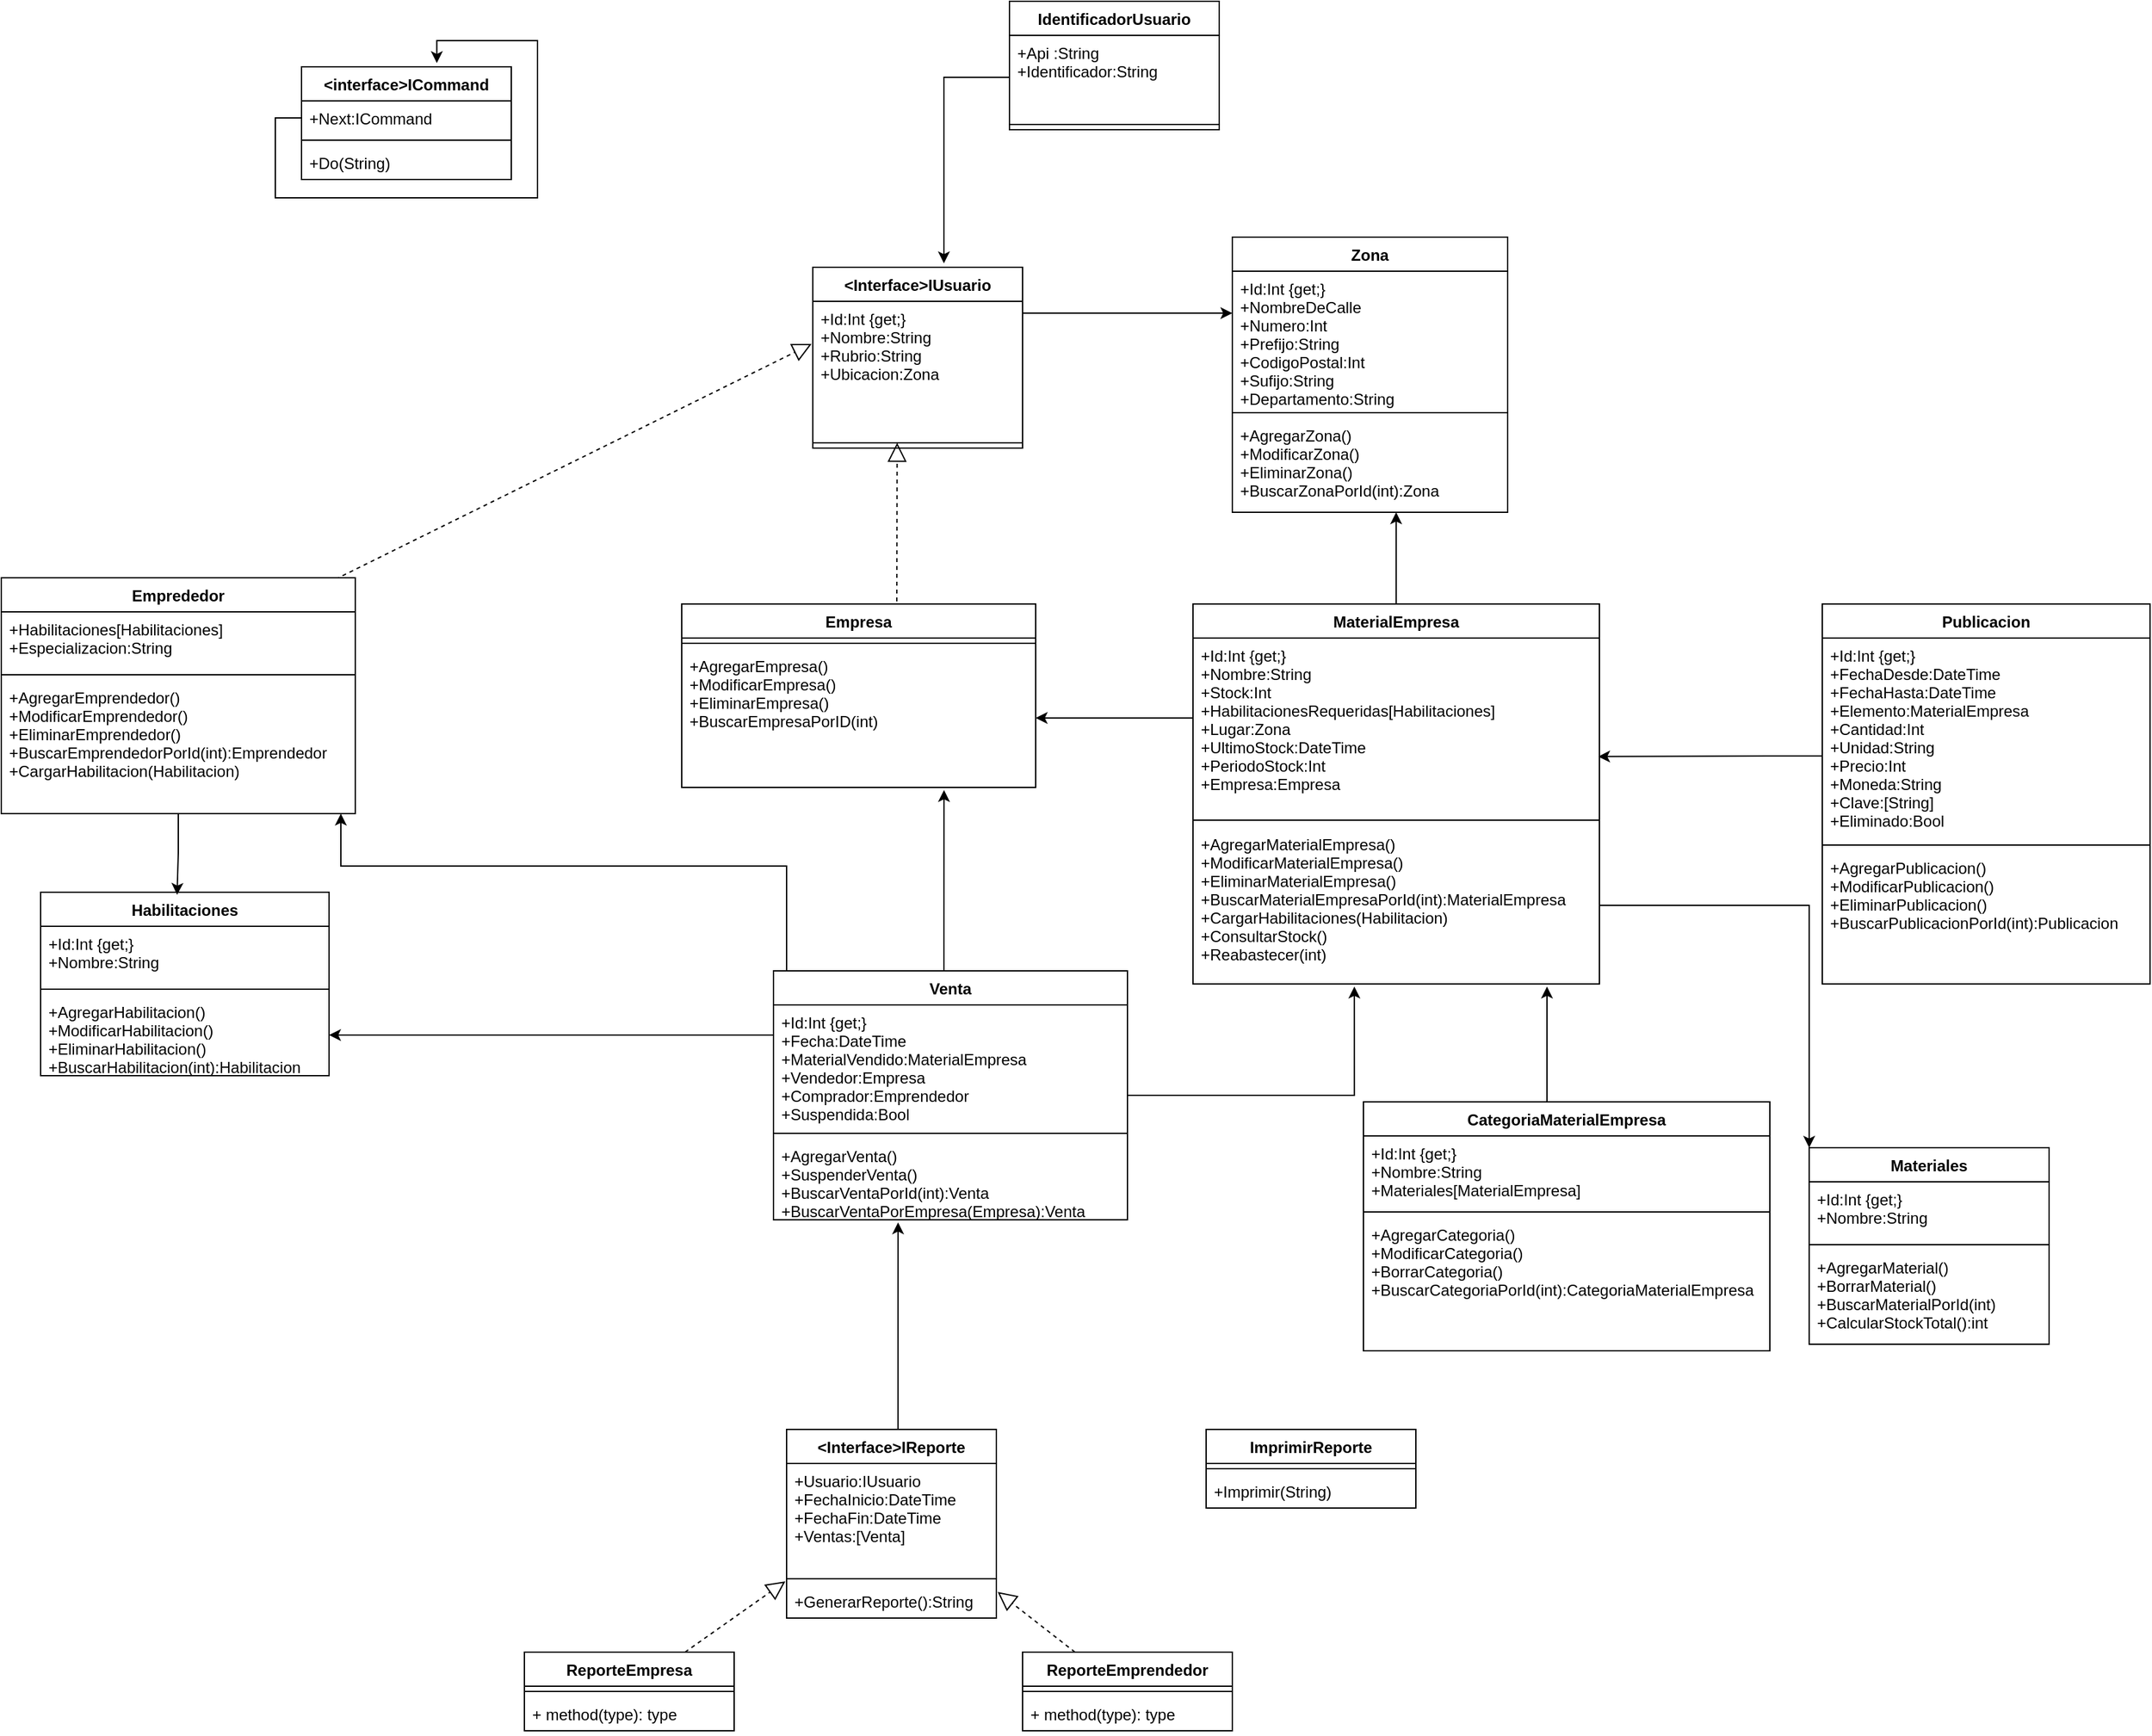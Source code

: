 <mxfile version="15.3.2" type="device"><diagram id="aPZs4DudJD_frIn_M-9K" name="Page-1"><mxGraphModel dx="2131" dy="1736" grid="1" gridSize="10" guides="1" tooltips="1" connect="1" arrows="1" fold="1" page="1" pageScale="1" pageWidth="827" pageHeight="1169" math="0" shadow="0"><root><mxCell id="0"/><mxCell id="1" parent="0"/><mxCell id="LnIENddEJOEDvMFQjjWo-1" value="Empresa" style="swimlane;fontStyle=1;align=center;verticalAlign=top;childLayout=stackLayout;horizontal=1;startSize=26;horizontalStack=0;resizeParent=1;resizeParentMax=0;resizeLast=0;collapsible=1;marginBottom=0;" parent="1" vertex="1"><mxGeometry x="60" y="20" width="270" height="140" as="geometry"/></mxCell><mxCell id="LnIENddEJOEDvMFQjjWo-2" value="" style="line;strokeWidth=1;fillColor=none;align=left;verticalAlign=middle;spacingTop=-1;spacingLeft=3;spacingRight=3;rotatable=0;labelPosition=right;points=[];portConstraint=eastwest;" parent="LnIENddEJOEDvMFQjjWo-1" vertex="1"><mxGeometry y="26" width="270" height="8" as="geometry"/></mxCell><mxCell id="LnIENddEJOEDvMFQjjWo-3" value="+AgregarEmpresa()&#10;+ModificarEmpresa()&#10;+EliminarEmpresa()&#10;+BuscarEmpresaPorID(int)" style="text;strokeColor=none;fillColor=none;align=left;verticalAlign=top;spacingLeft=4;spacingRight=4;overflow=hidden;rotatable=0;points=[[0,0.5],[1,0.5]];portConstraint=eastwest;" parent="LnIENddEJOEDvMFQjjWo-1" vertex="1"><mxGeometry y="34" width="270" height="106" as="geometry"/></mxCell><mxCell id="LnIENddEJOEDvMFQjjWo-13" style="edgeStyle=orthogonalEdgeStyle;rounded=0;orthogonalLoop=1;jettySize=auto;html=1;entryX=1;entryY=0.5;entryDx=0;entryDy=0;" parent="1" source="LnIENddEJOEDvMFQjjWo-4" target="LnIENddEJOEDvMFQjjWo-3" edge="1"><mxGeometry relative="1" as="geometry"><Array as="points"><mxPoint x="430" y="107"/><mxPoint x="430" y="107"/></Array></mxGeometry></mxCell><mxCell id="LnIENddEJOEDvMFQjjWo-28" style="edgeStyle=orthogonalEdgeStyle;rounded=0;orthogonalLoop=1;jettySize=auto;html=1;entryX=0.595;entryY=1;entryDx=0;entryDy=0;entryPerimeter=0;" parent="1" source="LnIENddEJOEDvMFQjjWo-4" target="LnIENddEJOEDvMFQjjWo-19" edge="1"><mxGeometry relative="1" as="geometry"/></mxCell><mxCell id="LnIENddEJOEDvMFQjjWo-4" value="MaterialEmpresa&#10;" style="swimlane;fontStyle=1;align=center;verticalAlign=top;childLayout=stackLayout;horizontal=1;startSize=26;horizontalStack=0;resizeParent=1;resizeParentMax=0;resizeLast=0;collapsible=1;marginBottom=0;" parent="1" vertex="1"><mxGeometry x="450" y="20" width="310" height="290" as="geometry"/></mxCell><mxCell id="LnIENddEJOEDvMFQjjWo-5" value="+Id:Int {get;}&#10;+Nombre:String&#10;+Stock:Int&#10;+HabilitacionesRequeridas[Habilitaciones]&#10;+Lugar:Zona&#10;+UltimoStock:DateTime&#10;+PeriodoStock:Int&#10;+Empresa:Empresa&#10;" style="text;strokeColor=none;fillColor=none;align=left;verticalAlign=top;spacingLeft=4;spacingRight=4;overflow=hidden;rotatable=0;points=[[0,0.5],[1,0.5]];portConstraint=eastwest;" parent="LnIENddEJOEDvMFQjjWo-4" vertex="1"><mxGeometry y="26" width="310" height="134" as="geometry"/></mxCell><mxCell id="LnIENddEJOEDvMFQjjWo-6" value="" style="line;strokeWidth=1;fillColor=none;align=left;verticalAlign=middle;spacingTop=-1;spacingLeft=3;spacingRight=3;rotatable=0;labelPosition=right;points=[];portConstraint=eastwest;" parent="LnIENddEJOEDvMFQjjWo-4" vertex="1"><mxGeometry y="160" width="310" height="10" as="geometry"/></mxCell><mxCell id="LnIENddEJOEDvMFQjjWo-7" value="+AgregarMaterialEmpresa()&#10;+ModificarMaterialEmpresa()&#10;+EliminarMaterialEmpresa()&#10;+BuscarMaterialEmpresaPorId(int):MaterialEmpresa&#10;+CargarHabilitaciones(Habilitacion)&#10;+ConsultarStock()&#10;+Reabastecer(int)" style="text;strokeColor=none;fillColor=none;align=left;verticalAlign=top;spacingLeft=4;spacingRight=4;overflow=hidden;rotatable=0;points=[[0,0.5],[1,0.5]];portConstraint=eastwest;" parent="LnIENddEJOEDvMFQjjWo-4" vertex="1"><mxGeometry y="170" width="310" height="120" as="geometry"/></mxCell><mxCell id="LnIENddEJOEDvMFQjjWo-14" style="edgeStyle=orthogonalEdgeStyle;rounded=0;orthogonalLoop=1;jettySize=auto;html=1;entryX=0.741;entryY=1.019;entryDx=0;entryDy=0;entryPerimeter=0;" parent="1" source="LnIENddEJOEDvMFQjjWo-8" target="LnIENddEJOEDvMFQjjWo-3" edge="1"><mxGeometry relative="1" as="geometry"><Array as="points"><mxPoint x="260" y="280"/><mxPoint x="260" y="280"/></Array></mxGeometry></mxCell><mxCell id="LnIENddEJOEDvMFQjjWo-15" style="edgeStyle=orthogonalEdgeStyle;rounded=0;orthogonalLoop=1;jettySize=auto;html=1;entryX=0.397;entryY=1.017;entryDx=0;entryDy=0;entryPerimeter=0;" parent="1" source="LnIENddEJOEDvMFQjjWo-8" target="LnIENddEJOEDvMFQjjWo-7" edge="1"><mxGeometry relative="1" as="geometry"><Array as="points"><mxPoint x="573" y="395"/></Array></mxGeometry></mxCell><mxCell id="LnIENddEJOEDvMFQjjWo-36" style="edgeStyle=orthogonalEdgeStyle;rounded=0;orthogonalLoop=1;jettySize=auto;html=1;" parent="1" source="LnIENddEJOEDvMFQjjWo-8" target="LnIENddEJOEDvMFQjjWo-64" edge="1"><mxGeometry relative="1" as="geometry"><mxPoint x="1040.93" y="201.02" as="targetPoint"/><Array as="points"><mxPoint x="120" y="349"/><mxPoint x="120" y="349"/></Array></mxGeometry></mxCell><mxCell id="AZVEDRpRPcp2uk4QhX_b-1" style="edgeStyle=orthogonalEdgeStyle;rounded=0;orthogonalLoop=1;jettySize=auto;html=1;" parent="1" source="LnIENddEJOEDvMFQjjWo-8" target="LnIENddEJOEDvMFQjjWo-68" edge="1"><mxGeometry relative="1" as="geometry"><Array as="points"><mxPoint x="140" y="220"/><mxPoint x="-200" y="220"/></Array></mxGeometry></mxCell><mxCell id="LnIENddEJOEDvMFQjjWo-8" value="Venta" style="swimlane;fontStyle=1;align=center;verticalAlign=top;childLayout=stackLayout;horizontal=1;startSize=26;horizontalStack=0;resizeParent=1;resizeParentMax=0;resizeLast=0;collapsible=1;marginBottom=0;" parent="1" vertex="1"><mxGeometry x="130" y="300" width="270" height="190" as="geometry"/></mxCell><mxCell id="LnIENddEJOEDvMFQjjWo-9" value="+Id:Int {get;}&#10;+Fecha:DateTime&#10;+MaterialVendido:MaterialEmpresa&#10;+Vendedor:Empresa&#10;+Comprador:Emprendedor&#10;+Suspendida:Bool" style="text;strokeColor=none;fillColor=none;align=left;verticalAlign=top;spacingLeft=4;spacingRight=4;overflow=hidden;rotatable=0;points=[[0,0.5],[1,0.5]];portConstraint=eastwest;" parent="LnIENddEJOEDvMFQjjWo-8" vertex="1"><mxGeometry y="26" width="270" height="94" as="geometry"/></mxCell><mxCell id="LnIENddEJOEDvMFQjjWo-10" value="" style="line;strokeWidth=1;fillColor=none;align=left;verticalAlign=middle;spacingTop=-1;spacingLeft=3;spacingRight=3;rotatable=0;labelPosition=right;points=[];portConstraint=eastwest;" parent="LnIENddEJOEDvMFQjjWo-8" vertex="1"><mxGeometry y="120" width="270" height="8" as="geometry"/></mxCell><mxCell id="LnIENddEJOEDvMFQjjWo-11" value="+AgregarVenta()&#10;+SuspenderVenta()&#10;+BuscarVentaPorId(int):Venta&#10;+BuscarVentaPorEmpresa(Empresa):Venta&#10;&#10;&#10;" style="text;strokeColor=none;fillColor=none;align=left;verticalAlign=top;spacingLeft=4;spacingRight=4;overflow=hidden;rotatable=0;points=[[0,0.5],[1,0.5]];portConstraint=eastwest;" parent="LnIENddEJOEDvMFQjjWo-8" vertex="1"><mxGeometry y="128" width="270" height="62" as="geometry"/></mxCell><mxCell id="LnIENddEJOEDvMFQjjWo-16" value="Zona" style="swimlane;fontStyle=1;align=center;verticalAlign=top;childLayout=stackLayout;horizontal=1;startSize=26;horizontalStack=0;resizeParent=1;resizeParentMax=0;resizeLast=0;collapsible=1;marginBottom=0;" parent="1" vertex="1"><mxGeometry x="480" y="-260" width="210" height="210" as="geometry"/></mxCell><mxCell id="LnIENddEJOEDvMFQjjWo-17" value="+Id:Int {get;}&#10;+NombreDeCalle&#10;+Numero:Int&#10;+Prefijo:String&#10;+CodigoPostal:Int&#10;+Sufijo:String&#10;+Departamento:String" style="text;strokeColor=none;fillColor=none;align=left;verticalAlign=top;spacingLeft=4;spacingRight=4;overflow=hidden;rotatable=0;points=[[0,0.5],[1,0.5]];portConstraint=eastwest;" parent="LnIENddEJOEDvMFQjjWo-16" vertex="1"><mxGeometry y="26" width="210" height="104" as="geometry"/></mxCell><mxCell id="LnIENddEJOEDvMFQjjWo-18" value="" style="line;strokeWidth=1;fillColor=none;align=left;verticalAlign=middle;spacingTop=-1;spacingLeft=3;spacingRight=3;rotatable=0;labelPosition=right;points=[];portConstraint=eastwest;" parent="LnIENddEJOEDvMFQjjWo-16" vertex="1"><mxGeometry y="130" width="210" height="8" as="geometry"/></mxCell><mxCell id="LnIENddEJOEDvMFQjjWo-19" value="+AgregarZona()&#10;+ModificarZona()&#10;+EliminarZona()&#10;+BuscarZonaPorId(int):Zona" style="text;strokeColor=none;fillColor=none;align=left;verticalAlign=top;spacingLeft=4;spacingRight=4;overflow=hidden;rotatable=0;points=[[0,0.5],[1,0.5]];portConstraint=eastwest;" parent="LnIENddEJOEDvMFQjjWo-16" vertex="1"><mxGeometry y="138" width="210" height="72" as="geometry"/></mxCell><mxCell id="LnIENddEJOEDvMFQjjWo-20" value="&lt;Interface&gt;IUsuario" style="swimlane;fontStyle=1;align=center;verticalAlign=top;childLayout=stackLayout;horizontal=1;startSize=26;horizontalStack=0;resizeParent=1;resizeParentMax=0;resizeLast=0;collapsible=1;marginBottom=0;" parent="1" vertex="1"><mxGeometry x="160" y="-237" width="160" height="138" as="geometry"/></mxCell><mxCell id="LnIENddEJOEDvMFQjjWo-21" value="+Id:Int {get;}&#10;+Nombre:String&#10;+Rubrio:String&#10;+Ubicacion:Zona&#10;" style="text;strokeColor=none;fillColor=none;align=left;verticalAlign=top;spacingLeft=4;spacingRight=4;overflow=hidden;rotatable=0;points=[[0,0.5],[1,0.5]];portConstraint=eastwest;" parent="LnIENddEJOEDvMFQjjWo-20" vertex="1"><mxGeometry y="26" width="160" height="104" as="geometry"/></mxCell><mxCell id="LnIENddEJOEDvMFQjjWo-22" value="" style="line;strokeWidth=1;fillColor=none;align=left;verticalAlign=middle;spacingTop=-1;spacingLeft=3;spacingRight=3;rotatable=0;labelPosition=right;points=[];portConstraint=eastwest;" parent="LnIENddEJOEDvMFQjjWo-20" vertex="1"><mxGeometry y="130" width="160" height="8" as="geometry"/></mxCell><mxCell id="LnIENddEJOEDvMFQjjWo-33" value="" style="endArrow=block;dashed=1;endFill=0;endSize=12;html=1;entryX=0.402;entryY=1.038;entryDx=0;entryDy=0;entryPerimeter=0;exitX=0.604;exitY=-0.014;exitDx=0;exitDy=0;exitPerimeter=0;" parent="1" target="LnIENddEJOEDvMFQjjWo-21" edge="1"><mxGeometry width="160" relative="1" as="geometry"><mxPoint x="224.08" y="18.04" as="sourcePoint"/><mxPoint x="196" y="-70.998" as="targetPoint"/></mxGeometry></mxCell><mxCell id="LnIENddEJOEDvMFQjjWo-34" value="" style="endArrow=block;dashed=1;endFill=0;endSize=12;html=1;exitX=0.944;exitY=0.006;exitDx=0;exitDy=0;exitPerimeter=0;entryX=-0.006;entryY=0.313;entryDx=0;entryDy=0;entryPerimeter=0;" parent="1" source="LnIENddEJOEDvMFQjjWo-65" target="LnIENddEJOEDvMFQjjWo-21" edge="1"><mxGeometry width="160" relative="1" as="geometry"><mxPoint x="922.94" y="20.024" as="sourcePoint"/><mxPoint x="479" y="-510" as="targetPoint"/></mxGeometry></mxCell><mxCell id="LnIENddEJOEDvMFQjjWo-56" style="edgeStyle=orthogonalEdgeStyle;rounded=0;orthogonalLoop=1;jettySize=auto;html=1;entryX=0.352;entryY=1.032;entryDx=0;entryDy=0;entryPerimeter=0;" parent="1" source="LnIENddEJOEDvMFQjjWo-42" target="LnIENddEJOEDvMFQjjWo-11" edge="1"><mxGeometry relative="1" as="geometry"><Array as="points"><mxPoint x="225" y="580"/><mxPoint x="225" y="580"/></Array></mxGeometry></mxCell><mxCell id="LnIENddEJOEDvMFQjjWo-42" value="&lt;Interface&gt;IReporte" style="swimlane;fontStyle=1;align=center;verticalAlign=top;childLayout=stackLayout;horizontal=1;startSize=26;horizontalStack=0;resizeParent=1;resizeParentMax=0;resizeLast=0;collapsible=1;marginBottom=0;" parent="1" vertex="1"><mxGeometry x="140" y="650" width="160" height="144" as="geometry"/></mxCell><mxCell id="LnIENddEJOEDvMFQjjWo-43" value="+Usuario:IUsuario&#10;+FechaInicio:DateTime&#10;+FechaFin:DateTime&#10;+Ventas:[Venta]" style="text;strokeColor=none;fillColor=none;align=left;verticalAlign=top;spacingLeft=4;spacingRight=4;overflow=hidden;rotatable=0;points=[[0,0.5],[1,0.5]];portConstraint=eastwest;" parent="LnIENddEJOEDvMFQjjWo-42" vertex="1"><mxGeometry y="26" width="160" height="84" as="geometry"/></mxCell><mxCell id="LnIENddEJOEDvMFQjjWo-44" value="" style="line;strokeWidth=1;fillColor=none;align=left;verticalAlign=middle;spacingTop=-1;spacingLeft=3;spacingRight=3;rotatable=0;labelPosition=right;points=[];portConstraint=eastwest;" parent="LnIENddEJOEDvMFQjjWo-42" vertex="1"><mxGeometry y="110" width="160" height="8" as="geometry"/></mxCell><mxCell id="LnIENddEJOEDvMFQjjWo-45" value="+GenerarReporte():String" style="text;strokeColor=none;fillColor=none;align=left;verticalAlign=top;spacingLeft=4;spacingRight=4;overflow=hidden;rotatable=0;points=[[0,0.5],[1,0.5]];portConstraint=eastwest;" parent="LnIENddEJOEDvMFQjjWo-42" vertex="1"><mxGeometry y="118" width="160" height="26" as="geometry"/></mxCell><mxCell id="LnIENddEJOEDvMFQjjWo-46" value="ReporteEmpresa" style="swimlane;fontStyle=1;align=center;verticalAlign=top;childLayout=stackLayout;horizontal=1;startSize=26;horizontalStack=0;resizeParent=1;resizeParentMax=0;resizeLast=0;collapsible=1;marginBottom=0;" parent="1" vertex="1"><mxGeometry x="-60" y="820" width="160" height="60" as="geometry"/></mxCell><mxCell id="LnIENddEJOEDvMFQjjWo-47" value="" style="line;strokeWidth=1;fillColor=none;align=left;verticalAlign=middle;spacingTop=-1;spacingLeft=3;spacingRight=3;rotatable=0;labelPosition=right;points=[];portConstraint=eastwest;" parent="LnIENddEJOEDvMFQjjWo-46" vertex="1"><mxGeometry y="26" width="160" height="8" as="geometry"/></mxCell><mxCell id="LnIENddEJOEDvMFQjjWo-48" value="+ method(type): type" style="text;strokeColor=none;fillColor=none;align=left;verticalAlign=top;spacingLeft=4;spacingRight=4;overflow=hidden;rotatable=0;points=[[0,0.5],[1,0.5]];portConstraint=eastwest;" parent="LnIENddEJOEDvMFQjjWo-46" vertex="1"><mxGeometry y="34" width="160" height="26" as="geometry"/></mxCell><mxCell id="LnIENddEJOEDvMFQjjWo-49" value="ReporteEmprendedor" style="swimlane;fontStyle=1;align=center;verticalAlign=top;childLayout=stackLayout;horizontal=1;startSize=26;horizontalStack=0;resizeParent=1;resizeParentMax=0;resizeLast=0;collapsible=1;marginBottom=0;" parent="1" vertex="1"><mxGeometry x="320" y="820" width="160" height="60" as="geometry"/></mxCell><mxCell id="LnIENddEJOEDvMFQjjWo-50" value="" style="line;strokeWidth=1;fillColor=none;align=left;verticalAlign=middle;spacingTop=-1;spacingLeft=3;spacingRight=3;rotatable=0;labelPosition=right;points=[];portConstraint=eastwest;" parent="LnIENddEJOEDvMFQjjWo-49" vertex="1"><mxGeometry y="26" width="160" height="8" as="geometry"/></mxCell><mxCell id="LnIENddEJOEDvMFQjjWo-51" value="+ method(type): type" style="text;strokeColor=none;fillColor=none;align=left;verticalAlign=top;spacingLeft=4;spacingRight=4;overflow=hidden;rotatable=0;points=[[0,0.5],[1,0.5]];portConstraint=eastwest;" parent="LnIENddEJOEDvMFQjjWo-49" vertex="1"><mxGeometry y="34" width="160" height="26" as="geometry"/></mxCell><mxCell id="LnIENddEJOEDvMFQjjWo-52" value="" style="endArrow=block;dashed=1;endFill=0;endSize=12;html=1;entryX=-0.006;entryY=-0.077;entryDx=0;entryDy=0;entryPerimeter=0;" parent="1" source="LnIENddEJOEDvMFQjjWo-46" target="LnIENddEJOEDvMFQjjWo-45" edge="1"><mxGeometry width="160" relative="1" as="geometry"><mxPoint x="300.0" y="1092.06" as="sourcePoint"/><mxPoint x="553.88" y="560.004" as="targetPoint"/></mxGeometry></mxCell><mxCell id="LnIENddEJOEDvMFQjjWo-55" value="" style="endArrow=block;dashed=1;endFill=0;endSize=12;html=1;entryX=1.006;entryY=0.231;entryDx=0;entryDy=0;entryPerimeter=0;exitX=0.25;exitY=0;exitDx=0;exitDy=0;" parent="1" source="LnIENddEJOEDvMFQjjWo-49" target="LnIENddEJOEDvMFQjjWo-45" edge="1"><mxGeometry width="160" relative="1" as="geometry"><mxPoint x="96.08" y="892.99" as="sourcePoint"/><mxPoint x="240" y="668.966" as="targetPoint"/></mxGeometry></mxCell><mxCell id="LnIENddEJOEDvMFQjjWo-57" value="ImprimirReporte" style="swimlane;fontStyle=1;align=center;verticalAlign=top;childLayout=stackLayout;horizontal=1;startSize=26;horizontalStack=0;resizeParent=1;resizeParentMax=0;resizeLast=0;collapsible=1;marginBottom=0;" parent="1" vertex="1"><mxGeometry x="460" y="650" width="160" height="60" as="geometry"/></mxCell><mxCell id="LnIENddEJOEDvMFQjjWo-59" value="" style="line;strokeWidth=1;fillColor=none;align=left;verticalAlign=middle;spacingTop=-1;spacingLeft=3;spacingRight=3;rotatable=0;labelPosition=right;points=[];portConstraint=eastwest;" parent="LnIENddEJOEDvMFQjjWo-57" vertex="1"><mxGeometry y="26" width="160" height="8" as="geometry"/></mxCell><mxCell id="LnIENddEJOEDvMFQjjWo-60" value="+Imprimir(String)" style="text;strokeColor=none;fillColor=none;align=left;verticalAlign=top;spacingLeft=4;spacingRight=4;overflow=hidden;rotatable=0;points=[[0,0.5],[1,0.5]];portConstraint=eastwest;" parent="LnIENddEJOEDvMFQjjWo-57" vertex="1"><mxGeometry y="34" width="160" height="26" as="geometry"/></mxCell><mxCell id="LnIENddEJOEDvMFQjjWo-61" value="Habilitaciones" style="swimlane;fontStyle=1;align=center;verticalAlign=top;childLayout=stackLayout;horizontal=1;startSize=26;horizontalStack=0;resizeParent=1;resizeParentMax=0;resizeLast=0;collapsible=1;marginBottom=0;" parent="1" vertex="1"><mxGeometry x="-429" y="240" width="220" height="140" as="geometry"/></mxCell><mxCell id="LnIENddEJOEDvMFQjjWo-62" value="+Id:Int {get;}&#10;+Nombre:String&#10;" style="text;strokeColor=none;fillColor=none;align=left;verticalAlign=top;spacingLeft=4;spacingRight=4;overflow=hidden;rotatable=0;points=[[0,0.5],[1,0.5]];portConstraint=eastwest;" parent="LnIENddEJOEDvMFQjjWo-61" vertex="1"><mxGeometry y="26" width="220" height="44" as="geometry"/></mxCell><mxCell id="LnIENddEJOEDvMFQjjWo-63" value="" style="line;strokeWidth=1;fillColor=none;align=left;verticalAlign=middle;spacingTop=-1;spacingLeft=3;spacingRight=3;rotatable=0;labelPosition=right;points=[];portConstraint=eastwest;" parent="LnIENddEJOEDvMFQjjWo-61" vertex="1"><mxGeometry y="70" width="220" height="8" as="geometry"/></mxCell><mxCell id="LnIENddEJOEDvMFQjjWo-64" value="+AgregarHabilitacion()&#10;+ModificarHabilitacion()&#10;+EliminarHabilitacion()&#10;+BuscarHabilitacion(int):Habilitacion" style="text;strokeColor=none;fillColor=none;align=left;verticalAlign=top;spacingLeft=4;spacingRight=4;overflow=hidden;rotatable=0;points=[[0,0.5],[1,0.5]];portConstraint=eastwest;" parent="LnIENddEJOEDvMFQjjWo-61" vertex="1"><mxGeometry y="78" width="220" height="62" as="geometry"/></mxCell><mxCell id="LnIENddEJOEDvMFQjjWo-70" style="edgeStyle=orthogonalEdgeStyle;rounded=0;orthogonalLoop=1;jettySize=auto;html=1;entryX=0.473;entryY=0.014;entryDx=0;entryDy=0;entryPerimeter=0;" parent="1" source="LnIENddEJOEDvMFQjjWo-65" target="LnIENddEJOEDvMFQjjWo-61" edge="1"><mxGeometry relative="1" as="geometry"/></mxCell><mxCell id="LnIENddEJOEDvMFQjjWo-65" value="Emprededor" style="swimlane;fontStyle=1;align=center;verticalAlign=top;childLayout=stackLayout;horizontal=1;startSize=26;horizontalStack=0;resizeParent=1;resizeParentMax=0;resizeLast=0;collapsible=1;marginBottom=0;" parent="1" vertex="1"><mxGeometry x="-459" width="270" height="180" as="geometry"/></mxCell><mxCell id="LnIENddEJOEDvMFQjjWo-66" value="+Habilitaciones[Habilitaciones]&#10;+Especializacion:String" style="text;strokeColor=none;fillColor=none;align=left;verticalAlign=top;spacingLeft=4;spacingRight=4;overflow=hidden;rotatable=0;points=[[0,0.5],[1,0.5]];portConstraint=eastwest;" parent="LnIENddEJOEDvMFQjjWo-65" vertex="1"><mxGeometry y="26" width="270" height="44" as="geometry"/></mxCell><mxCell id="LnIENddEJOEDvMFQjjWo-67" value="" style="line;strokeWidth=1;fillColor=none;align=left;verticalAlign=middle;spacingTop=-1;spacingLeft=3;spacingRight=3;rotatable=0;labelPosition=right;points=[];portConstraint=eastwest;" parent="LnIENddEJOEDvMFQjjWo-65" vertex="1"><mxGeometry y="70" width="270" height="8" as="geometry"/></mxCell><mxCell id="LnIENddEJOEDvMFQjjWo-68" value="+AgregarEmprendedor()&#10;+ModificarEmprendedor()&#10;+EliminarEmprendedor()&#10;+BuscarEmprendedorPorId(int):Emprendedor&#10;+CargarHabilitacion(Habilitacion)" style="text;strokeColor=none;fillColor=none;align=left;verticalAlign=top;spacingLeft=4;spacingRight=4;overflow=hidden;rotatable=0;points=[[0,0.5],[1,0.5]];portConstraint=eastwest;" parent="LnIENddEJOEDvMFQjjWo-65" vertex="1"><mxGeometry y="78" width="270" height="102" as="geometry"/></mxCell><mxCell id="LnIENddEJOEDvMFQjjWo-71" value="Publicacion" style="swimlane;fontStyle=1;align=center;verticalAlign=top;childLayout=stackLayout;horizontal=1;startSize=26;horizontalStack=0;resizeParent=1;resizeParentMax=0;resizeLast=0;collapsible=1;marginBottom=0;" parent="1" vertex="1"><mxGeometry x="930" y="20" width="250" height="290" as="geometry"/></mxCell><mxCell id="LnIENddEJOEDvMFQjjWo-72" value="+Id:Int {get;}&#10;+FechaDesde:DateTime&#10;+FechaHasta:DateTime&#10;+Elemento:MaterialEmpresa&#10;+Cantidad:Int&#10;+Unidad:String&#10;+Precio:Int&#10;+Moneda:String&#10;+Clave:[String]&#10;+Eliminado:Bool&#10;&#10;&#10;&#10;" style="text;strokeColor=none;fillColor=none;align=left;verticalAlign=top;spacingLeft=4;spacingRight=4;overflow=hidden;rotatable=0;points=[[0,0.5],[1,0.5]];portConstraint=eastwest;" parent="LnIENddEJOEDvMFQjjWo-71" vertex="1"><mxGeometry y="26" width="250" height="154" as="geometry"/></mxCell><mxCell id="LnIENddEJOEDvMFQjjWo-73" value="" style="line;strokeWidth=1;fillColor=none;align=left;verticalAlign=middle;spacingTop=-1;spacingLeft=3;spacingRight=3;rotatable=0;labelPosition=right;points=[];portConstraint=eastwest;" parent="LnIENddEJOEDvMFQjjWo-71" vertex="1"><mxGeometry y="180" width="250" height="8" as="geometry"/></mxCell><mxCell id="LnIENddEJOEDvMFQjjWo-74" value="+AgregarPublicacion()&#10;+ModificarPublicacion()&#10;+EliminarPublicacion()&#10;+BuscarPublicacionPorId(int):Publicacion" style="text;strokeColor=none;fillColor=none;align=left;verticalAlign=top;spacingLeft=4;spacingRight=4;overflow=hidden;rotatable=0;points=[[0,0.5],[1,0.5]];portConstraint=eastwest;" parent="LnIENddEJOEDvMFQjjWo-71" vertex="1"><mxGeometry y="188" width="250" height="102" as="geometry"/></mxCell><mxCell id="LnIENddEJOEDvMFQjjWo-75" style="edgeStyle=orthogonalEdgeStyle;rounded=0;orthogonalLoop=1;jettySize=auto;html=1;entryX=0.997;entryY=0.675;entryDx=0;entryDy=0;entryPerimeter=0;" parent="1" source="LnIENddEJOEDvMFQjjWo-72" target="LnIENddEJOEDvMFQjjWo-5" edge="1"><mxGeometry relative="1" as="geometry"><Array as="points"><mxPoint x="890" y="136"/><mxPoint x="890" y="136"/></Array></mxGeometry></mxCell><mxCell id="LnIENddEJOEDvMFQjjWo-77" value="Materiales" style="swimlane;fontStyle=1;align=center;verticalAlign=top;childLayout=stackLayout;horizontal=1;startSize=26;horizontalStack=0;resizeParent=1;resizeParentMax=0;resizeLast=0;collapsible=1;marginBottom=0;" parent="1" vertex="1"><mxGeometry x="920" y="435" width="183" height="150" as="geometry"/></mxCell><mxCell id="LnIENddEJOEDvMFQjjWo-78" value="+Id:Int {get;}&#10;+Nombre:String&#10;" style="text;strokeColor=none;fillColor=none;align=left;verticalAlign=top;spacingLeft=4;spacingRight=4;overflow=hidden;rotatable=0;points=[[0,0.5],[1,0.5]];portConstraint=eastwest;" parent="LnIENddEJOEDvMFQjjWo-77" vertex="1"><mxGeometry y="26" width="183" height="44" as="geometry"/></mxCell><mxCell id="LnIENddEJOEDvMFQjjWo-79" value="" style="line;strokeWidth=1;fillColor=none;align=left;verticalAlign=middle;spacingTop=-1;spacingLeft=3;spacingRight=3;rotatable=0;labelPosition=right;points=[];portConstraint=eastwest;" parent="LnIENddEJOEDvMFQjjWo-77" vertex="1"><mxGeometry y="70" width="183" height="8" as="geometry"/></mxCell><mxCell id="LnIENddEJOEDvMFQjjWo-80" value="+AgregarMaterial()&#10;+BorrarMaterial()&#10;+BuscarMaterialPorId(int)&#10;+CalcularStockTotal():int" style="text;strokeColor=none;fillColor=none;align=left;verticalAlign=top;spacingLeft=4;spacingRight=4;overflow=hidden;rotatable=0;points=[[0,0.5],[1,0.5]];portConstraint=eastwest;" parent="LnIENddEJOEDvMFQjjWo-77" vertex="1"><mxGeometry y="78" width="183" height="72" as="geometry"/></mxCell><mxCell id="LnIENddEJOEDvMFQjjWo-96" style="edgeStyle=orthogonalEdgeStyle;rounded=0;orthogonalLoop=1;jettySize=auto;html=1;entryX=0.871;entryY=1.017;entryDx=0;entryDy=0;entryPerimeter=0;" parent="1" source="LnIENddEJOEDvMFQjjWo-85" target="LnIENddEJOEDvMFQjjWo-7" edge="1"><mxGeometry relative="1" as="geometry"><Array as="points"><mxPoint x="720" y="380"/><mxPoint x="720" y="380"/></Array></mxGeometry></mxCell><mxCell id="LnIENddEJOEDvMFQjjWo-85" value="CategoriaMaterialEmpresa" style="swimlane;fontStyle=1;align=center;verticalAlign=top;childLayout=stackLayout;horizontal=1;startSize=26;horizontalStack=0;resizeParent=1;resizeParentMax=0;resizeLast=0;collapsible=1;marginBottom=0;" parent="1" vertex="1"><mxGeometry x="580" y="400" width="310" height="190" as="geometry"/></mxCell><mxCell id="LnIENddEJOEDvMFQjjWo-86" value="+Id:Int {get;}&#10;+Nombre:String&#10;+Materiales[MaterialEmpresa]" style="text;strokeColor=none;fillColor=none;align=left;verticalAlign=top;spacingLeft=4;spacingRight=4;overflow=hidden;rotatable=0;points=[[0,0.5],[1,0.5]];portConstraint=eastwest;" parent="LnIENddEJOEDvMFQjjWo-85" vertex="1"><mxGeometry y="26" width="310" height="54" as="geometry"/></mxCell><mxCell id="LnIENddEJOEDvMFQjjWo-87" value="" style="line;strokeWidth=1;fillColor=none;align=left;verticalAlign=middle;spacingTop=-1;spacingLeft=3;spacingRight=3;rotatable=0;labelPosition=right;points=[];portConstraint=eastwest;" parent="LnIENddEJOEDvMFQjjWo-85" vertex="1"><mxGeometry y="80" width="310" height="8" as="geometry"/></mxCell><mxCell id="LnIENddEJOEDvMFQjjWo-88" value="+AgregarCategoria()&#10;+ModificarCategoria()&#10;+BorrarCategoria()&#10;+BuscarCategoriaPorId(int):CategoriaMaterialEmpresa" style="text;strokeColor=none;fillColor=none;align=left;verticalAlign=top;spacingLeft=4;spacingRight=4;overflow=hidden;rotatable=0;points=[[0,0.5],[1,0.5]];portConstraint=eastwest;" parent="LnIENddEJOEDvMFQjjWo-85" vertex="1"><mxGeometry y="88" width="310" height="102" as="geometry"/></mxCell><mxCell id="LnIENddEJOEDvMFQjjWo-93" style="edgeStyle=orthogonalEdgeStyle;rounded=0;orthogonalLoop=1;jettySize=auto;html=1;entryX=0;entryY=0;entryDx=0;entryDy=0;" parent="1" source="LnIENddEJOEDvMFQjjWo-7" target="LnIENddEJOEDvMFQjjWo-77" edge="1"><mxGeometry relative="1" as="geometry"/></mxCell><mxCell id="LnIENddEJOEDvMFQjjWo-94" style="edgeStyle=orthogonalEdgeStyle;rounded=0;orthogonalLoop=1;jettySize=auto;html=1;entryX=0;entryY=0.308;entryDx=0;entryDy=0;entryPerimeter=0;" parent="1" source="LnIENddEJOEDvMFQjjWo-21" target="LnIENddEJOEDvMFQjjWo-17" edge="1"><mxGeometry relative="1" as="geometry"><Array as="points"><mxPoint x="360" y="-202"/><mxPoint x="360" y="-202"/></Array></mxGeometry></mxCell><mxCell id="AZVEDRpRPcp2uk4QhX_b-2" value="IdentificadorUsuario" style="swimlane;fontStyle=1;align=center;verticalAlign=top;childLayout=stackLayout;horizontal=1;startSize=26;horizontalStack=0;resizeParent=1;resizeParentMax=0;resizeLast=0;collapsible=1;marginBottom=0;" parent="1" vertex="1"><mxGeometry x="310" y="-440" width="160" height="98" as="geometry"/></mxCell><mxCell id="AZVEDRpRPcp2uk4QhX_b-3" value="+Api :String&#10;+Identificador:String&#10;" style="text;strokeColor=none;fillColor=none;align=left;verticalAlign=top;spacingLeft=4;spacingRight=4;overflow=hidden;rotatable=0;points=[[0,0.5],[1,0.5]];portConstraint=eastwest;" parent="AZVEDRpRPcp2uk4QhX_b-2" vertex="1"><mxGeometry y="26" width="160" height="64" as="geometry"/></mxCell><mxCell id="AZVEDRpRPcp2uk4QhX_b-4" value="" style="line;strokeWidth=1;fillColor=none;align=left;verticalAlign=middle;spacingTop=-1;spacingLeft=3;spacingRight=3;rotatable=0;labelPosition=right;points=[];portConstraint=eastwest;" parent="AZVEDRpRPcp2uk4QhX_b-2" vertex="1"><mxGeometry y="90" width="160" height="8" as="geometry"/></mxCell><mxCell id="AZVEDRpRPcp2uk4QhX_b-6" style="edgeStyle=orthogonalEdgeStyle;rounded=0;orthogonalLoop=1;jettySize=auto;html=1;exitX=0;exitY=0.5;exitDx=0;exitDy=0;" parent="1" source="AZVEDRpRPcp2uk4QhX_b-3" edge="1"><mxGeometry relative="1" as="geometry"><mxPoint x="149.94" y="-357.03" as="sourcePoint"/><mxPoint x="260" y="-240" as="targetPoint"/><Array as="points"><mxPoint x="260" y="-382"/></Array></mxGeometry></mxCell><mxCell id="AZVEDRpRPcp2uk4QhX_b-7" value="&lt;interface&gt;ICommand" style="swimlane;fontStyle=1;align=center;verticalAlign=top;childLayout=stackLayout;horizontal=1;startSize=26;horizontalStack=0;resizeParent=1;resizeParentMax=0;resizeLast=0;collapsible=1;marginBottom=0;" parent="1" vertex="1"><mxGeometry x="-230" y="-390" width="160" height="86" as="geometry"/></mxCell><mxCell id="AZVEDRpRPcp2uk4QhX_b-11" style="edgeStyle=orthogonalEdgeStyle;rounded=0;orthogonalLoop=1;jettySize=auto;html=1;entryX=0.645;entryY=-0.033;entryDx=0;entryDy=0;entryPerimeter=0;" parent="AZVEDRpRPcp2uk4QhX_b-7" source="AZVEDRpRPcp2uk4QhX_b-8" target="AZVEDRpRPcp2uk4QhX_b-7" edge="1"><mxGeometry relative="1" as="geometry"><mxPoint x="189" y="-70" as="targetPoint"/><Array as="points"><mxPoint x="-20" y="39"/><mxPoint x="-20" y="100"/><mxPoint x="180" y="100"/><mxPoint x="180" y="-20"/><mxPoint x="103" y="-20"/></Array></mxGeometry></mxCell><mxCell id="AZVEDRpRPcp2uk4QhX_b-8" value="+Next:ICommand&#10;" style="text;strokeColor=none;fillColor=none;align=left;verticalAlign=top;spacingLeft=4;spacingRight=4;overflow=hidden;rotatable=0;points=[[0,0.5],[1,0.5]];portConstraint=eastwest;" parent="AZVEDRpRPcp2uk4QhX_b-7" vertex="1"><mxGeometry y="26" width="160" height="26" as="geometry"/></mxCell><mxCell id="AZVEDRpRPcp2uk4QhX_b-9" value="" style="line;strokeWidth=1;fillColor=none;align=left;verticalAlign=middle;spacingTop=-1;spacingLeft=3;spacingRight=3;rotatable=0;labelPosition=right;points=[];portConstraint=eastwest;" parent="AZVEDRpRPcp2uk4QhX_b-7" vertex="1"><mxGeometry y="52" width="160" height="8" as="geometry"/></mxCell><mxCell id="AZVEDRpRPcp2uk4QhX_b-10" value="+Do(String)" style="text;strokeColor=none;fillColor=none;align=left;verticalAlign=top;spacingLeft=4;spacingRight=4;overflow=hidden;rotatable=0;points=[[0,0.5],[1,0.5]];portConstraint=eastwest;" parent="AZVEDRpRPcp2uk4QhX_b-7" vertex="1"><mxGeometry y="60" width="160" height="26" as="geometry"/></mxCell></root></mxGraphModel></diagram></mxfile>